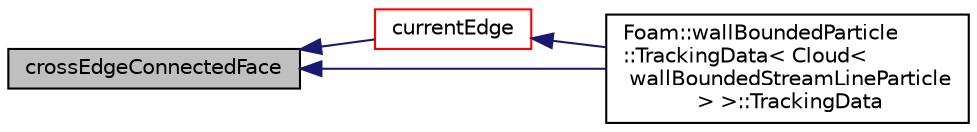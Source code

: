 digraph "crossEdgeConnectedFace"
{
  bgcolor="transparent";
  edge [fontname="Helvetica",fontsize="10",labelfontname="Helvetica",labelfontsize="10"];
  node [fontname="Helvetica",fontsize="10",shape=record];
  rankdir="LR";
  Node459 [label="crossEdgeConnectedFace",height=0.2,width=0.4,color="black", fillcolor="grey75", style="filled", fontcolor="black"];
  Node459 -> Node460 [dir="back",color="midnightblue",fontsize="10",style="solid",fontname="Helvetica"];
  Node460 [label="currentEdge",height=0.2,width=0.4,color="red",URL="$a24305.html#a7ef8e84a420737548b1c746cef447b26",tooltip="Construct current edge. "];
  Node460 -> Node464 [dir="back",color="midnightblue",fontsize="10",style="solid",fontname="Helvetica"];
  Node464 [label="Foam::wallBoundedParticle\l::TrackingData\< Cloud\<\l wallBoundedStreamLineParticle\l \> \>::TrackingData",height=0.2,width=0.4,color="black",URL="$a24309.html#a6314a22146c220ef091a623801dc2b2d"];
  Node459 -> Node464 [dir="back",color="midnightblue",fontsize="10",style="solid",fontname="Helvetica"];
}
